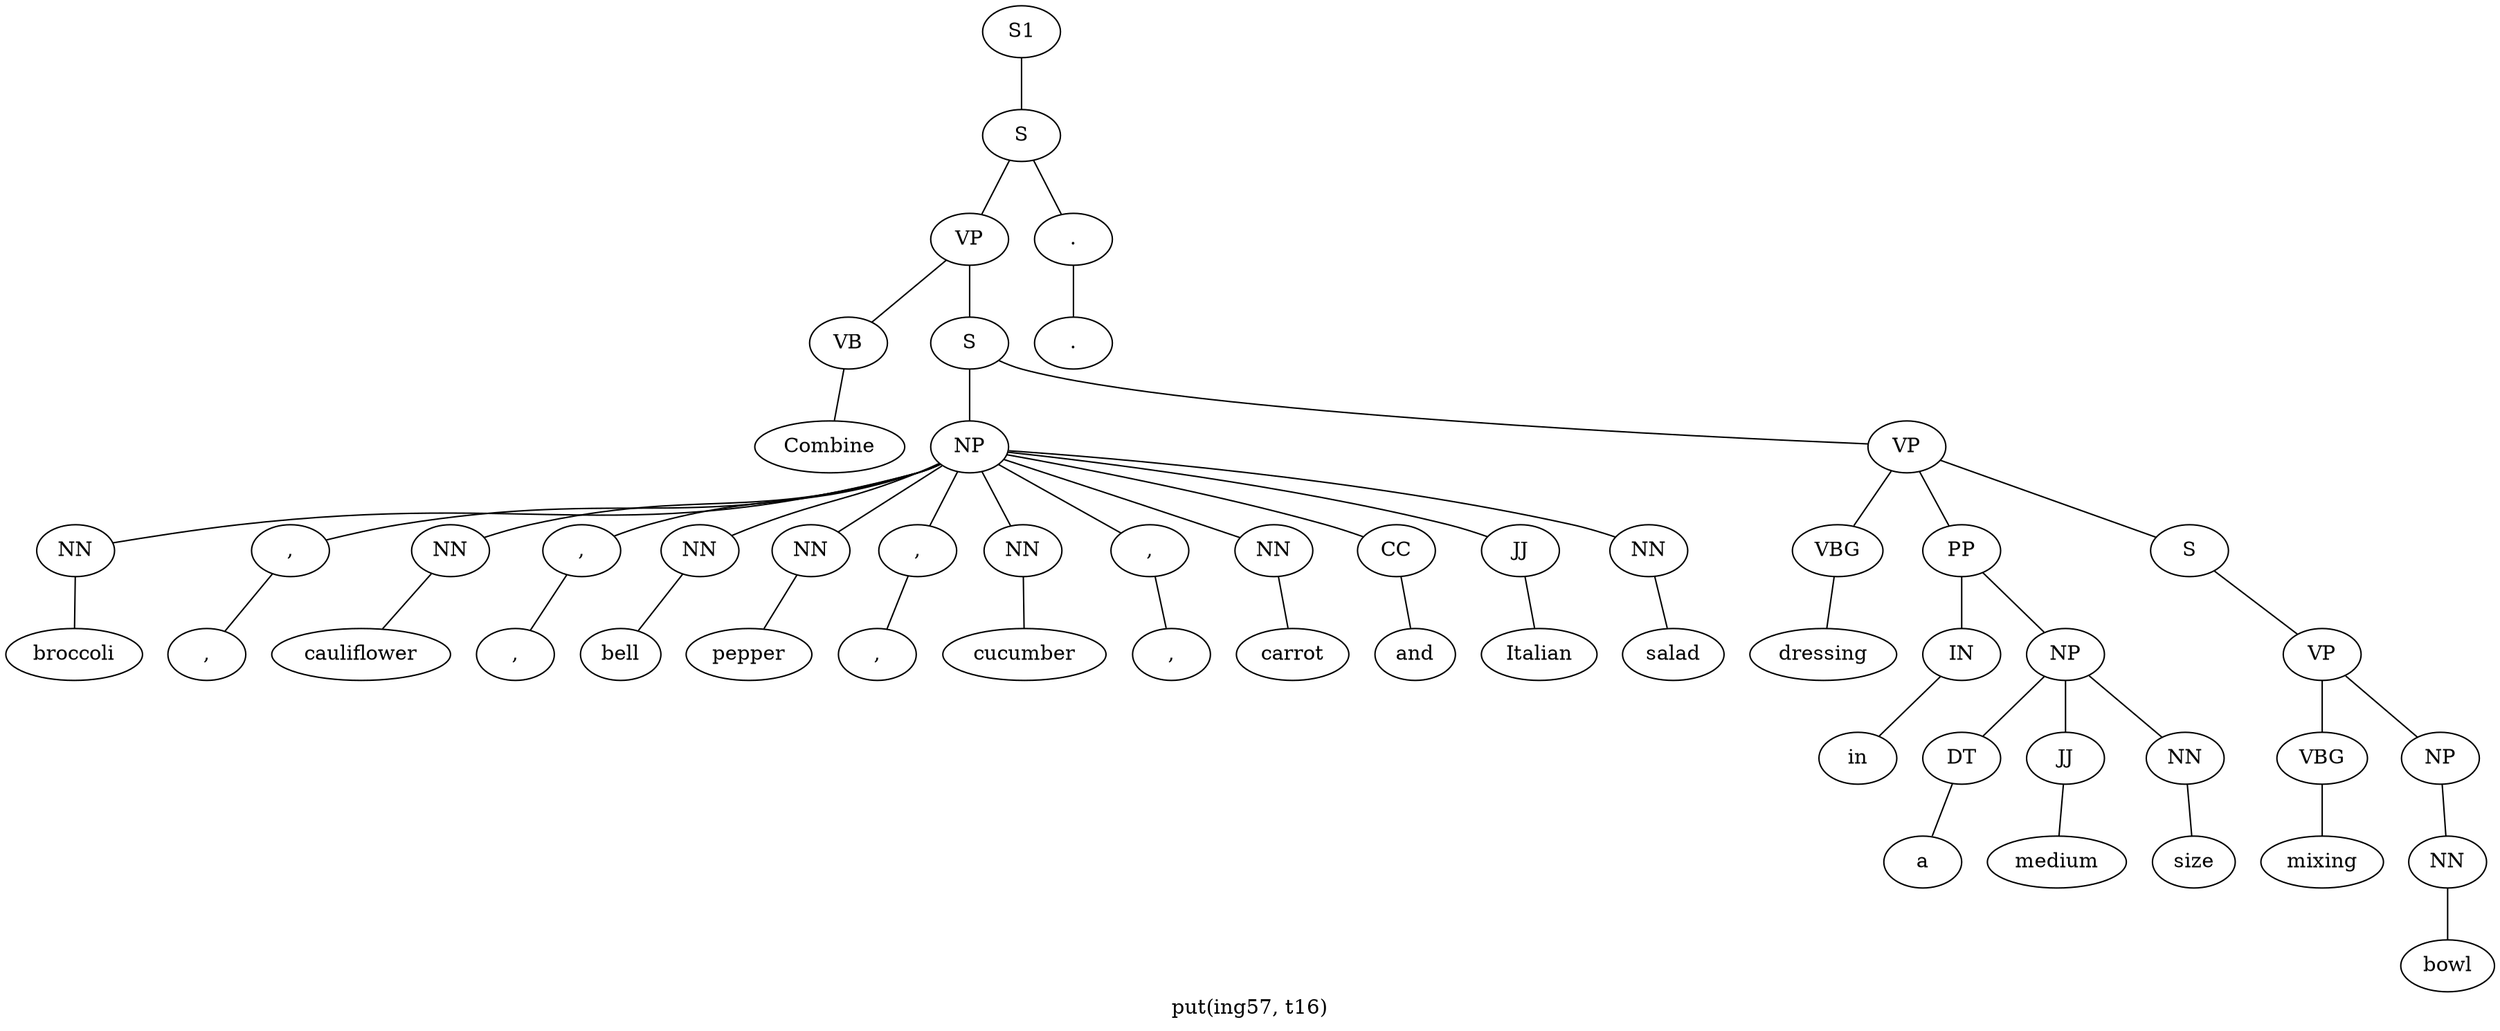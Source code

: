 graph SyntaxGraph {
	label = "put(ing57, t16)";
	Node0 [label="S1"];
	Node1 [label="S"];
	Node2 [label="VP"];
	Node3 [label="VB"];
	Node4 [label="Combine"];
	Node5 [label="S"];
	Node6 [label="NP"];
	Node7 [label="NN"];
	Node8 [label="broccoli"];
	Node9 [label=","];
	Node10 [label=","];
	Node11 [label="NN"];
	Node12 [label="cauliflower"];
	Node13 [label=","];
	Node14 [label=","];
	Node15 [label="NN"];
	Node16 [label="bell"];
	Node17 [label="NN"];
	Node18 [label="pepper"];
	Node19 [label=","];
	Node20 [label=","];
	Node21 [label="NN"];
	Node22 [label="cucumber"];
	Node23 [label=","];
	Node24 [label=","];
	Node25 [label="NN"];
	Node26 [label="carrot"];
	Node27 [label="CC"];
	Node28 [label="and"];
	Node29 [label="JJ"];
	Node30 [label="Italian"];
	Node31 [label="NN"];
	Node32 [label="salad"];
	Node33 [label="VP"];
	Node34 [label="VBG"];
	Node35 [label="dressing"];
	Node36 [label="PP"];
	Node37 [label="IN"];
	Node38 [label="in"];
	Node39 [label="NP"];
	Node40 [label="DT"];
	Node41 [label="a"];
	Node42 [label="JJ"];
	Node43 [label="medium"];
	Node44 [label="NN"];
	Node45 [label="size"];
	Node46 [label="S"];
	Node47 [label="VP"];
	Node48 [label="VBG"];
	Node49 [label="mixing"];
	Node50 [label="NP"];
	Node51 [label="NN"];
	Node52 [label="bowl"];
	Node53 [label="."];
	Node54 [label="."];

	Node0 -- Node1;
	Node1 -- Node2;
	Node1 -- Node53;
	Node2 -- Node3;
	Node2 -- Node5;
	Node3 -- Node4;
	Node5 -- Node6;
	Node5 -- Node33;
	Node6 -- Node7;
	Node6 -- Node9;
	Node6 -- Node11;
	Node6 -- Node13;
	Node6 -- Node15;
	Node6 -- Node17;
	Node6 -- Node19;
	Node6 -- Node21;
	Node6 -- Node23;
	Node6 -- Node25;
	Node6 -- Node27;
	Node6 -- Node29;
	Node6 -- Node31;
	Node7 -- Node8;
	Node9 -- Node10;
	Node11 -- Node12;
	Node13 -- Node14;
	Node15 -- Node16;
	Node17 -- Node18;
	Node19 -- Node20;
	Node21 -- Node22;
	Node23 -- Node24;
	Node25 -- Node26;
	Node27 -- Node28;
	Node29 -- Node30;
	Node31 -- Node32;
	Node33 -- Node34;
	Node33 -- Node36;
	Node33 -- Node46;
	Node34 -- Node35;
	Node36 -- Node37;
	Node36 -- Node39;
	Node37 -- Node38;
	Node39 -- Node40;
	Node39 -- Node42;
	Node39 -- Node44;
	Node40 -- Node41;
	Node42 -- Node43;
	Node44 -- Node45;
	Node46 -- Node47;
	Node47 -- Node48;
	Node47 -- Node50;
	Node48 -- Node49;
	Node50 -- Node51;
	Node51 -- Node52;
	Node53 -- Node54;
}